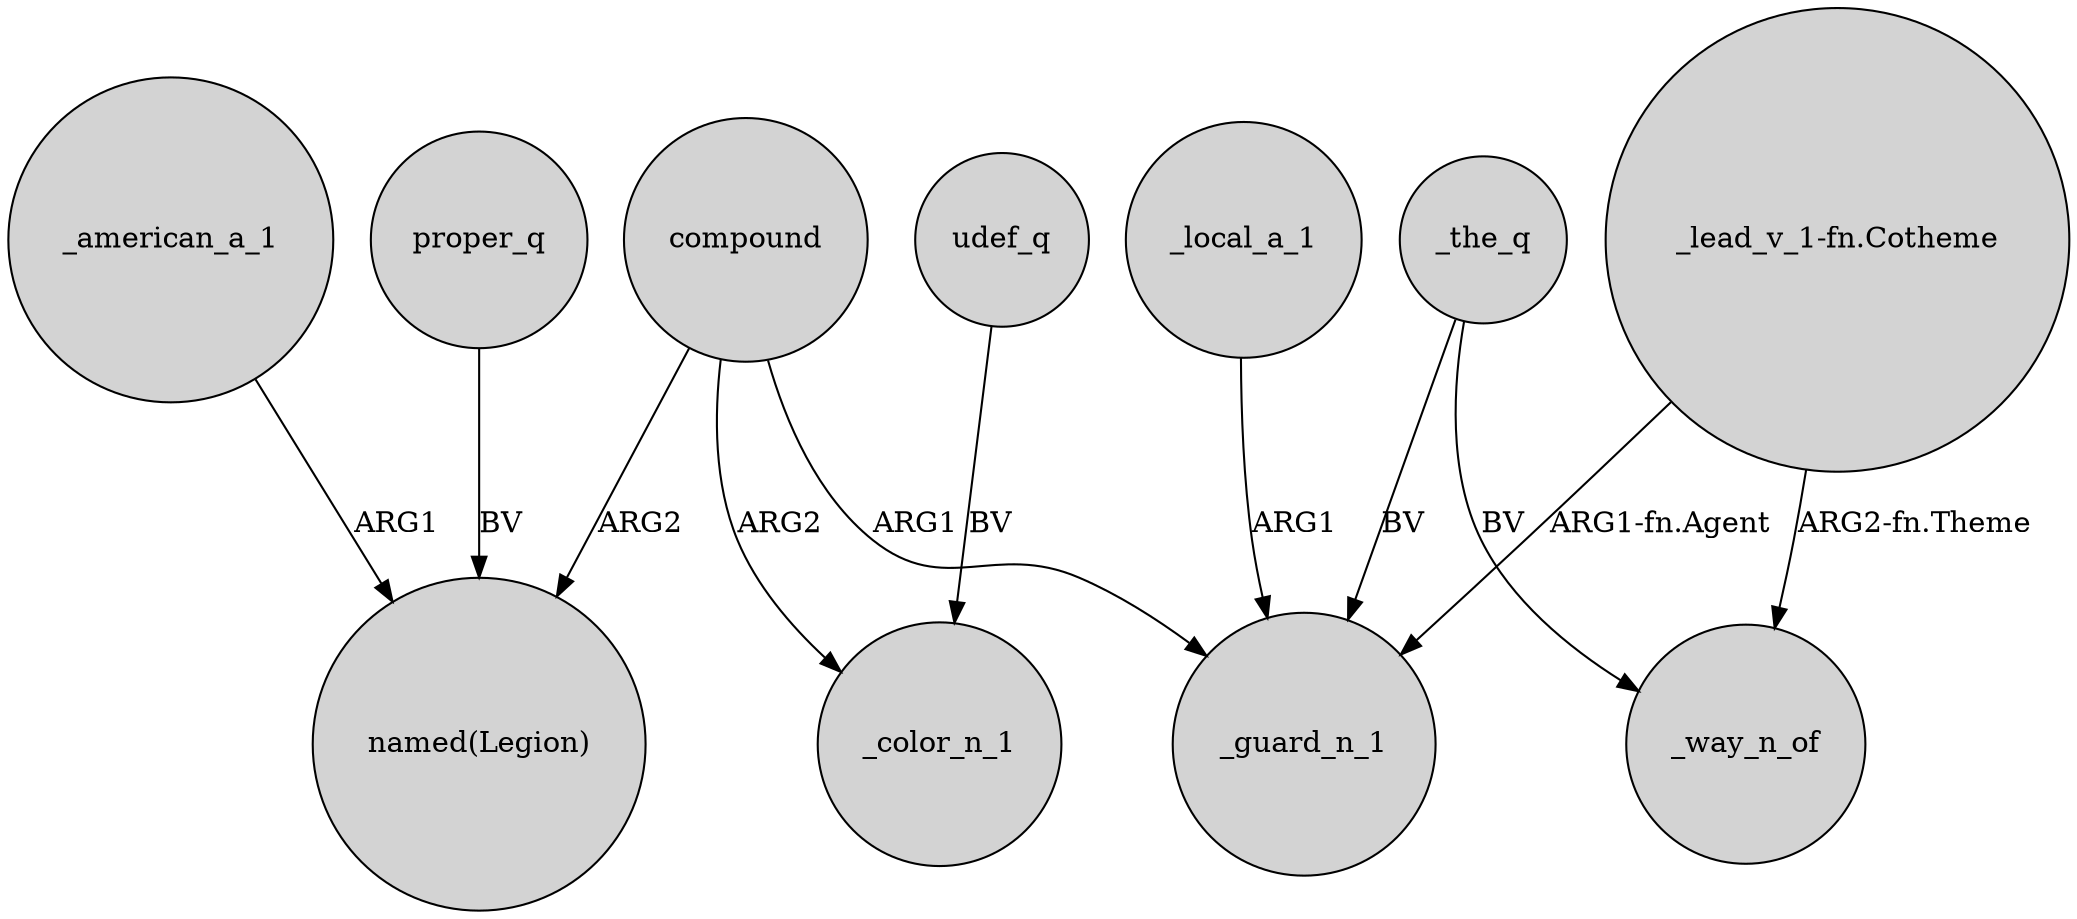 digraph {
	node [shape=circle style=filled]
	compound -> "named(Legion)" [label=ARG2]
	_american_a_1 -> "named(Legion)" [label=ARG1]
	udef_q -> _color_n_1 [label=BV]
	compound -> _color_n_1 [label=ARG2]
	"_lead_v_1-fn.Cotheme" -> _guard_n_1 [label="ARG1-fn.Agent"]
	"_lead_v_1-fn.Cotheme" -> _way_n_of [label="ARG2-fn.Theme"]
	compound -> _guard_n_1 [label=ARG1]
	_local_a_1 -> _guard_n_1 [label=ARG1]
	proper_q -> "named(Legion)" [label=BV]
	_the_q -> _guard_n_1 [label=BV]
	_the_q -> _way_n_of [label=BV]
}
